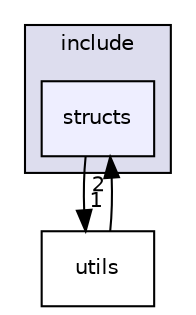 digraph "structs" {
  compound=true
  node [ fontsize="10", fontname="Helvetica"];
  edge [ labelfontsize="10", labelfontname="Helvetica"];
  subgraph clusterdir_d44c64559bbebec7f509842c48db8b23 {
    graph [ bgcolor="#ddddee", pencolor="black", label="include" fontname="Helvetica", fontsize="10", URL="dir_d44c64559bbebec7f509842c48db8b23.html"]
  dir_85e10f8b895e6a9c9197ac15ac307621 [shape=box, label="structs", style="filled", fillcolor="#eeeeff", pencolor="black", URL="dir_85e10f8b895e6a9c9197ac15ac307621.html"];
  }
  dir_821002d4f10779a80d4fb17bc32f21f1 [shape=box label="utils" URL="dir_821002d4f10779a80d4fb17bc32f21f1.html"];
  dir_85e10f8b895e6a9c9197ac15ac307621->dir_821002d4f10779a80d4fb17bc32f21f1 [headlabel="1", labeldistance=1.5 headhref="dir_000001_000009.html"];
  dir_821002d4f10779a80d4fb17bc32f21f1->dir_85e10f8b895e6a9c9197ac15ac307621 [headlabel="2", labeldistance=1.5 headhref="dir_000009_000001.html"];
}
